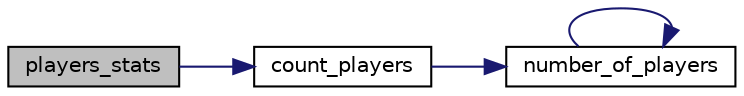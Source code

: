 digraph "players_stats"
{
 // LATEX_PDF_SIZE
  edge [fontname="Helvetica",fontsize="10",labelfontname="Helvetica",labelfontsize="10"];
  node [fontname="Helvetica",fontsize="10",shape=record];
  rankdir="LR";
  Node1 [label="players_stats",height=0.2,width=0.4,color="black", fillcolor="grey75", style="filled", fontcolor="black",tooltip="Ta funkcja wyswietla tabele graczy posortowana od najwiekszego wyniku do najmniejszego."];
  Node1 -> Node2 [color="midnightblue",fontsize="10",style="solid",fontname="Helvetica"];
  Node2 [label="count_players",height=0.2,width=0.4,color="black", fillcolor="white", style="filled",URL="$player__functions_8c.html#a2ded8231bb25c2a6787c0a3b8c6ebb15",tooltip=" "];
  Node2 -> Node3 [color="midnightblue",fontsize="10",style="solid",fontname="Helvetica"];
  Node3 [label="number_of_players",height=0.2,width=0.4,color="black", fillcolor="white", style="filled",URL="$player__functions_8c.html#a09a489d53e6454b3b6645db3669c7b0b",tooltip=" "];
  Node3 -> Node3 [color="midnightblue",fontsize="10",style="solid",fontname="Helvetica"];
}
